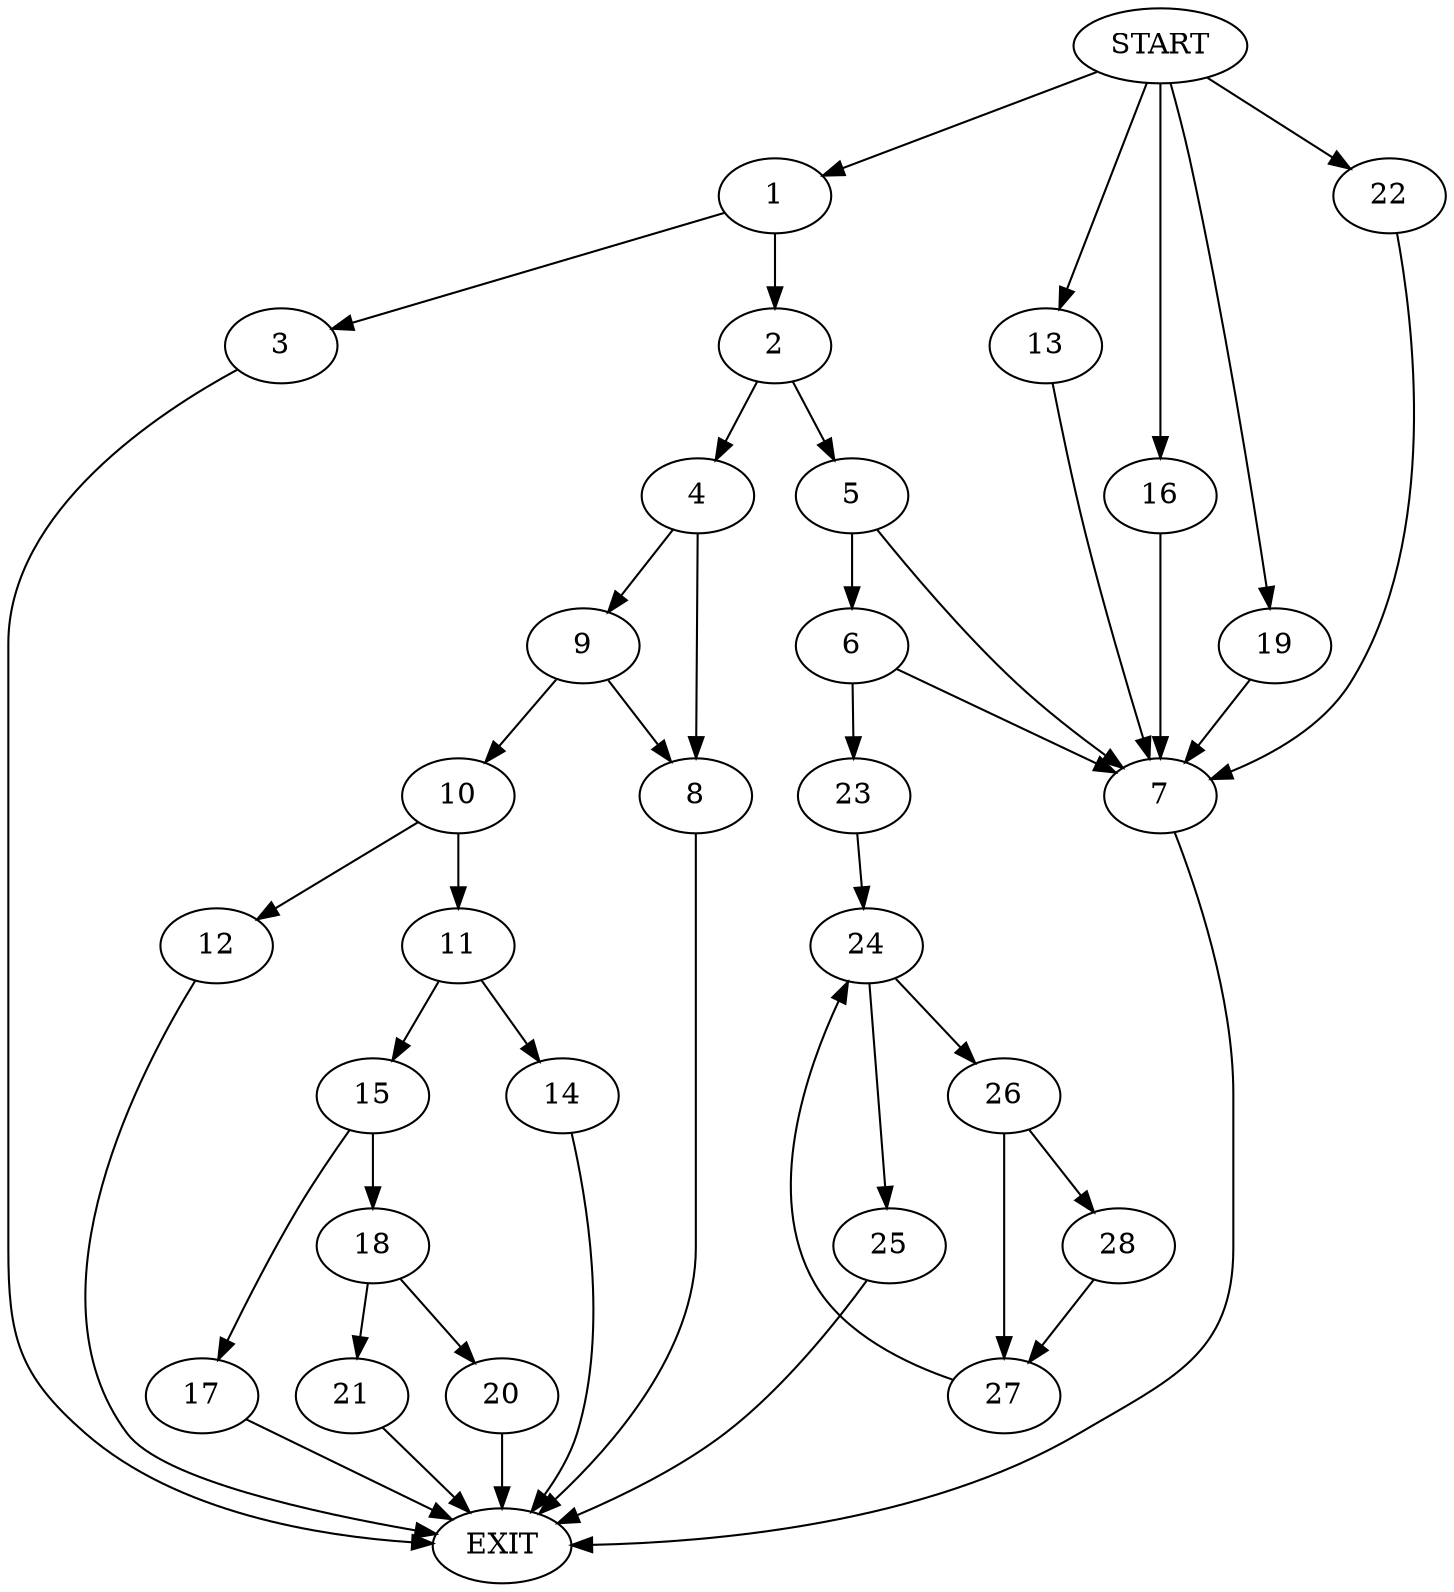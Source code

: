 digraph {
0 [label="START"]
29 [label="EXIT"]
0 -> 1
1 -> 2
1 -> 3
3 -> 29
2 -> 4
2 -> 5
5 -> 6
5 -> 7
4 -> 8
4 -> 9
8 -> 29
9 -> 8
9 -> 10
10 -> 11
10 -> 12
0 -> 13
13 -> 7
7 -> 29
11 -> 14
11 -> 15
12 -> 29
0 -> 16
16 -> 7
14 -> 29
15 -> 17
15 -> 18
0 -> 19
19 -> 7
18 -> 20
18 -> 21
17 -> 29
0 -> 22
22 -> 7
20 -> 29
21 -> 29
6 -> 23
6 -> 7
23 -> 24
24 -> 25
24 -> 26
26 -> 27
26 -> 28
25 -> 29
27 -> 24
28 -> 27
}
